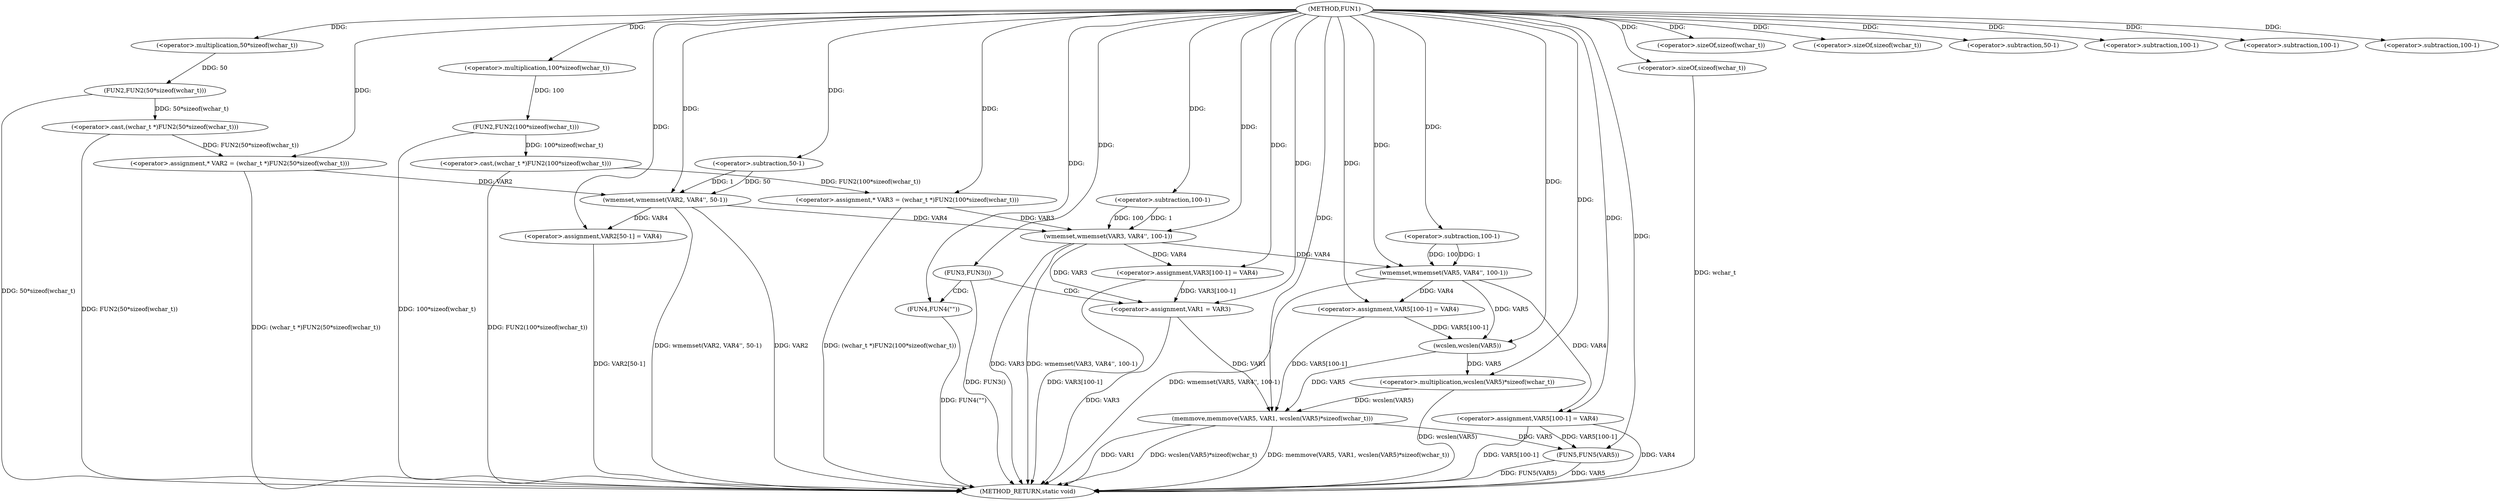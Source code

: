 digraph FUN1 {  
"1000100" [label = "(METHOD,FUN1)" ]
"1000191" [label = "(METHOD_RETURN,static void)" ]
"1000104" [label = "(<operator>.assignment,* VAR2 = (wchar_t *)FUN2(50*sizeof(wchar_t)))" ]
"1000106" [label = "(<operator>.cast,(wchar_t *)FUN2(50*sizeof(wchar_t)))" ]
"1000108" [label = "(FUN2,FUN2(50*sizeof(wchar_t)))" ]
"1000109" [label = "(<operator>.multiplication,50*sizeof(wchar_t))" ]
"1000111" [label = "(<operator>.sizeOf,sizeof(wchar_t))" ]
"1000114" [label = "(<operator>.assignment,* VAR3 = (wchar_t *)FUN2(100*sizeof(wchar_t)))" ]
"1000116" [label = "(<operator>.cast,(wchar_t *)FUN2(100*sizeof(wchar_t)))" ]
"1000118" [label = "(FUN2,FUN2(100*sizeof(wchar_t)))" ]
"1000119" [label = "(<operator>.multiplication,100*sizeof(wchar_t))" ]
"1000121" [label = "(<operator>.sizeOf,sizeof(wchar_t))" ]
"1000123" [label = "(wmemset,wmemset(VAR2, VAR4'', 50-1))" ]
"1000126" [label = "(<operator>.subtraction,50-1)" ]
"1000129" [label = "(<operator>.assignment,VAR2[50-1] = VAR4)" ]
"1000132" [label = "(<operator>.subtraction,50-1)" ]
"1000136" [label = "(wmemset,wmemset(VAR3, VAR4'', 100-1))" ]
"1000139" [label = "(<operator>.subtraction,100-1)" ]
"1000142" [label = "(<operator>.assignment,VAR3[100-1] = VAR4)" ]
"1000145" [label = "(<operator>.subtraction,100-1)" ]
"1000150" [label = "(FUN3,FUN3())" ]
"1000152" [label = "(FUN4,FUN4(\"\"))" ]
"1000156" [label = "(<operator>.assignment,VAR1 = VAR3)" ]
"1000161" [label = "(wmemset,wmemset(VAR5, VAR4'', 100-1))" ]
"1000164" [label = "(<operator>.subtraction,100-1)" ]
"1000167" [label = "(<operator>.assignment,VAR5[100-1] = VAR4)" ]
"1000170" [label = "(<operator>.subtraction,100-1)" ]
"1000174" [label = "(memmove,memmove(VAR5, VAR1, wcslen(VAR5)*sizeof(wchar_t)))" ]
"1000177" [label = "(<operator>.multiplication,wcslen(VAR5)*sizeof(wchar_t))" ]
"1000178" [label = "(wcslen,wcslen(VAR5))" ]
"1000180" [label = "(<operator>.sizeOf,sizeof(wchar_t))" ]
"1000182" [label = "(<operator>.assignment,VAR5[100-1] = VAR4)" ]
"1000185" [label = "(<operator>.subtraction,100-1)" ]
"1000189" [label = "(FUN5,FUN5(VAR5))" ]
  "1000129" -> "1000191"  [ label = "DDG: VAR2[50-1]"] 
  "1000106" -> "1000191"  [ label = "DDG: FUN2(50*sizeof(wchar_t))"] 
  "1000189" -> "1000191"  [ label = "DDG: VAR5"] 
  "1000152" -> "1000191"  [ label = "DDG: FUN4(\"\")"] 
  "1000180" -> "1000191"  [ label = "DDG: wchar_t"] 
  "1000174" -> "1000191"  [ label = "DDG: VAR1"] 
  "1000116" -> "1000191"  [ label = "DDG: FUN2(100*sizeof(wchar_t))"] 
  "1000118" -> "1000191"  [ label = "DDG: 100*sizeof(wchar_t)"] 
  "1000123" -> "1000191"  [ label = "DDG: VAR2"] 
  "1000182" -> "1000191"  [ label = "DDG: VAR4"] 
  "1000177" -> "1000191"  [ label = "DDG: wcslen(VAR5)"] 
  "1000189" -> "1000191"  [ label = "DDG: FUN5(VAR5)"] 
  "1000123" -> "1000191"  [ label = "DDG: wmemset(VAR2, VAR4'', 50-1)"] 
  "1000156" -> "1000191"  [ label = "DDG: VAR3"] 
  "1000142" -> "1000191"  [ label = "DDG: VAR3[100-1]"] 
  "1000136" -> "1000191"  [ label = "DDG: wmemset(VAR3, VAR4'', 100-1)"] 
  "1000174" -> "1000191"  [ label = "DDG: wcslen(VAR5)*sizeof(wchar_t)"] 
  "1000150" -> "1000191"  [ label = "DDG: FUN3()"] 
  "1000161" -> "1000191"  [ label = "DDG: wmemset(VAR5, VAR4'', 100-1)"] 
  "1000114" -> "1000191"  [ label = "DDG: (wchar_t *)FUN2(100*sizeof(wchar_t))"] 
  "1000182" -> "1000191"  [ label = "DDG: VAR5[100-1]"] 
  "1000174" -> "1000191"  [ label = "DDG: memmove(VAR5, VAR1, wcslen(VAR5)*sizeof(wchar_t))"] 
  "1000136" -> "1000191"  [ label = "DDG: VAR3"] 
  "1000104" -> "1000191"  [ label = "DDG: (wchar_t *)FUN2(50*sizeof(wchar_t))"] 
  "1000108" -> "1000191"  [ label = "DDG: 50*sizeof(wchar_t)"] 
  "1000106" -> "1000104"  [ label = "DDG: FUN2(50*sizeof(wchar_t))"] 
  "1000100" -> "1000104"  [ label = "DDG: "] 
  "1000108" -> "1000106"  [ label = "DDG: 50*sizeof(wchar_t)"] 
  "1000109" -> "1000108"  [ label = "DDG: 50"] 
  "1000100" -> "1000109"  [ label = "DDG: "] 
  "1000100" -> "1000111"  [ label = "DDG: "] 
  "1000116" -> "1000114"  [ label = "DDG: FUN2(100*sizeof(wchar_t))"] 
  "1000100" -> "1000114"  [ label = "DDG: "] 
  "1000118" -> "1000116"  [ label = "DDG: 100*sizeof(wchar_t)"] 
  "1000119" -> "1000118"  [ label = "DDG: 100"] 
  "1000100" -> "1000119"  [ label = "DDG: "] 
  "1000100" -> "1000121"  [ label = "DDG: "] 
  "1000104" -> "1000123"  [ label = "DDG: VAR2"] 
  "1000100" -> "1000123"  [ label = "DDG: "] 
  "1000126" -> "1000123"  [ label = "DDG: 50"] 
  "1000126" -> "1000123"  [ label = "DDG: 1"] 
  "1000100" -> "1000126"  [ label = "DDG: "] 
  "1000123" -> "1000129"  [ label = "DDG: VAR4"] 
  "1000100" -> "1000129"  [ label = "DDG: "] 
  "1000100" -> "1000132"  [ label = "DDG: "] 
  "1000114" -> "1000136"  [ label = "DDG: VAR3"] 
  "1000100" -> "1000136"  [ label = "DDG: "] 
  "1000123" -> "1000136"  [ label = "DDG: VAR4"] 
  "1000139" -> "1000136"  [ label = "DDG: 100"] 
  "1000139" -> "1000136"  [ label = "DDG: 1"] 
  "1000100" -> "1000139"  [ label = "DDG: "] 
  "1000136" -> "1000142"  [ label = "DDG: VAR4"] 
  "1000100" -> "1000142"  [ label = "DDG: "] 
  "1000100" -> "1000145"  [ label = "DDG: "] 
  "1000100" -> "1000150"  [ label = "DDG: "] 
  "1000100" -> "1000152"  [ label = "DDG: "] 
  "1000142" -> "1000156"  [ label = "DDG: VAR3[100-1]"] 
  "1000136" -> "1000156"  [ label = "DDG: VAR3"] 
  "1000100" -> "1000156"  [ label = "DDG: "] 
  "1000100" -> "1000161"  [ label = "DDG: "] 
  "1000136" -> "1000161"  [ label = "DDG: VAR4"] 
  "1000164" -> "1000161"  [ label = "DDG: 100"] 
  "1000164" -> "1000161"  [ label = "DDG: 1"] 
  "1000100" -> "1000164"  [ label = "DDG: "] 
  "1000161" -> "1000167"  [ label = "DDG: VAR4"] 
  "1000100" -> "1000167"  [ label = "DDG: "] 
  "1000100" -> "1000170"  [ label = "DDG: "] 
  "1000167" -> "1000174"  [ label = "DDG: VAR5[100-1]"] 
  "1000178" -> "1000174"  [ label = "DDG: VAR5"] 
  "1000100" -> "1000174"  [ label = "DDG: "] 
  "1000156" -> "1000174"  [ label = "DDG: VAR1"] 
  "1000177" -> "1000174"  [ label = "DDG: wcslen(VAR5)"] 
  "1000178" -> "1000177"  [ label = "DDG: VAR5"] 
  "1000167" -> "1000178"  [ label = "DDG: VAR5[100-1]"] 
  "1000161" -> "1000178"  [ label = "DDG: VAR5"] 
  "1000100" -> "1000178"  [ label = "DDG: "] 
  "1000100" -> "1000177"  [ label = "DDG: "] 
  "1000100" -> "1000180"  [ label = "DDG: "] 
  "1000100" -> "1000182"  [ label = "DDG: "] 
  "1000161" -> "1000182"  [ label = "DDG: VAR4"] 
  "1000100" -> "1000185"  [ label = "DDG: "] 
  "1000182" -> "1000189"  [ label = "DDG: VAR5[100-1]"] 
  "1000174" -> "1000189"  [ label = "DDG: VAR5"] 
  "1000100" -> "1000189"  [ label = "DDG: "] 
  "1000150" -> "1000156"  [ label = "CDG: "] 
  "1000150" -> "1000152"  [ label = "CDG: "] 
}
